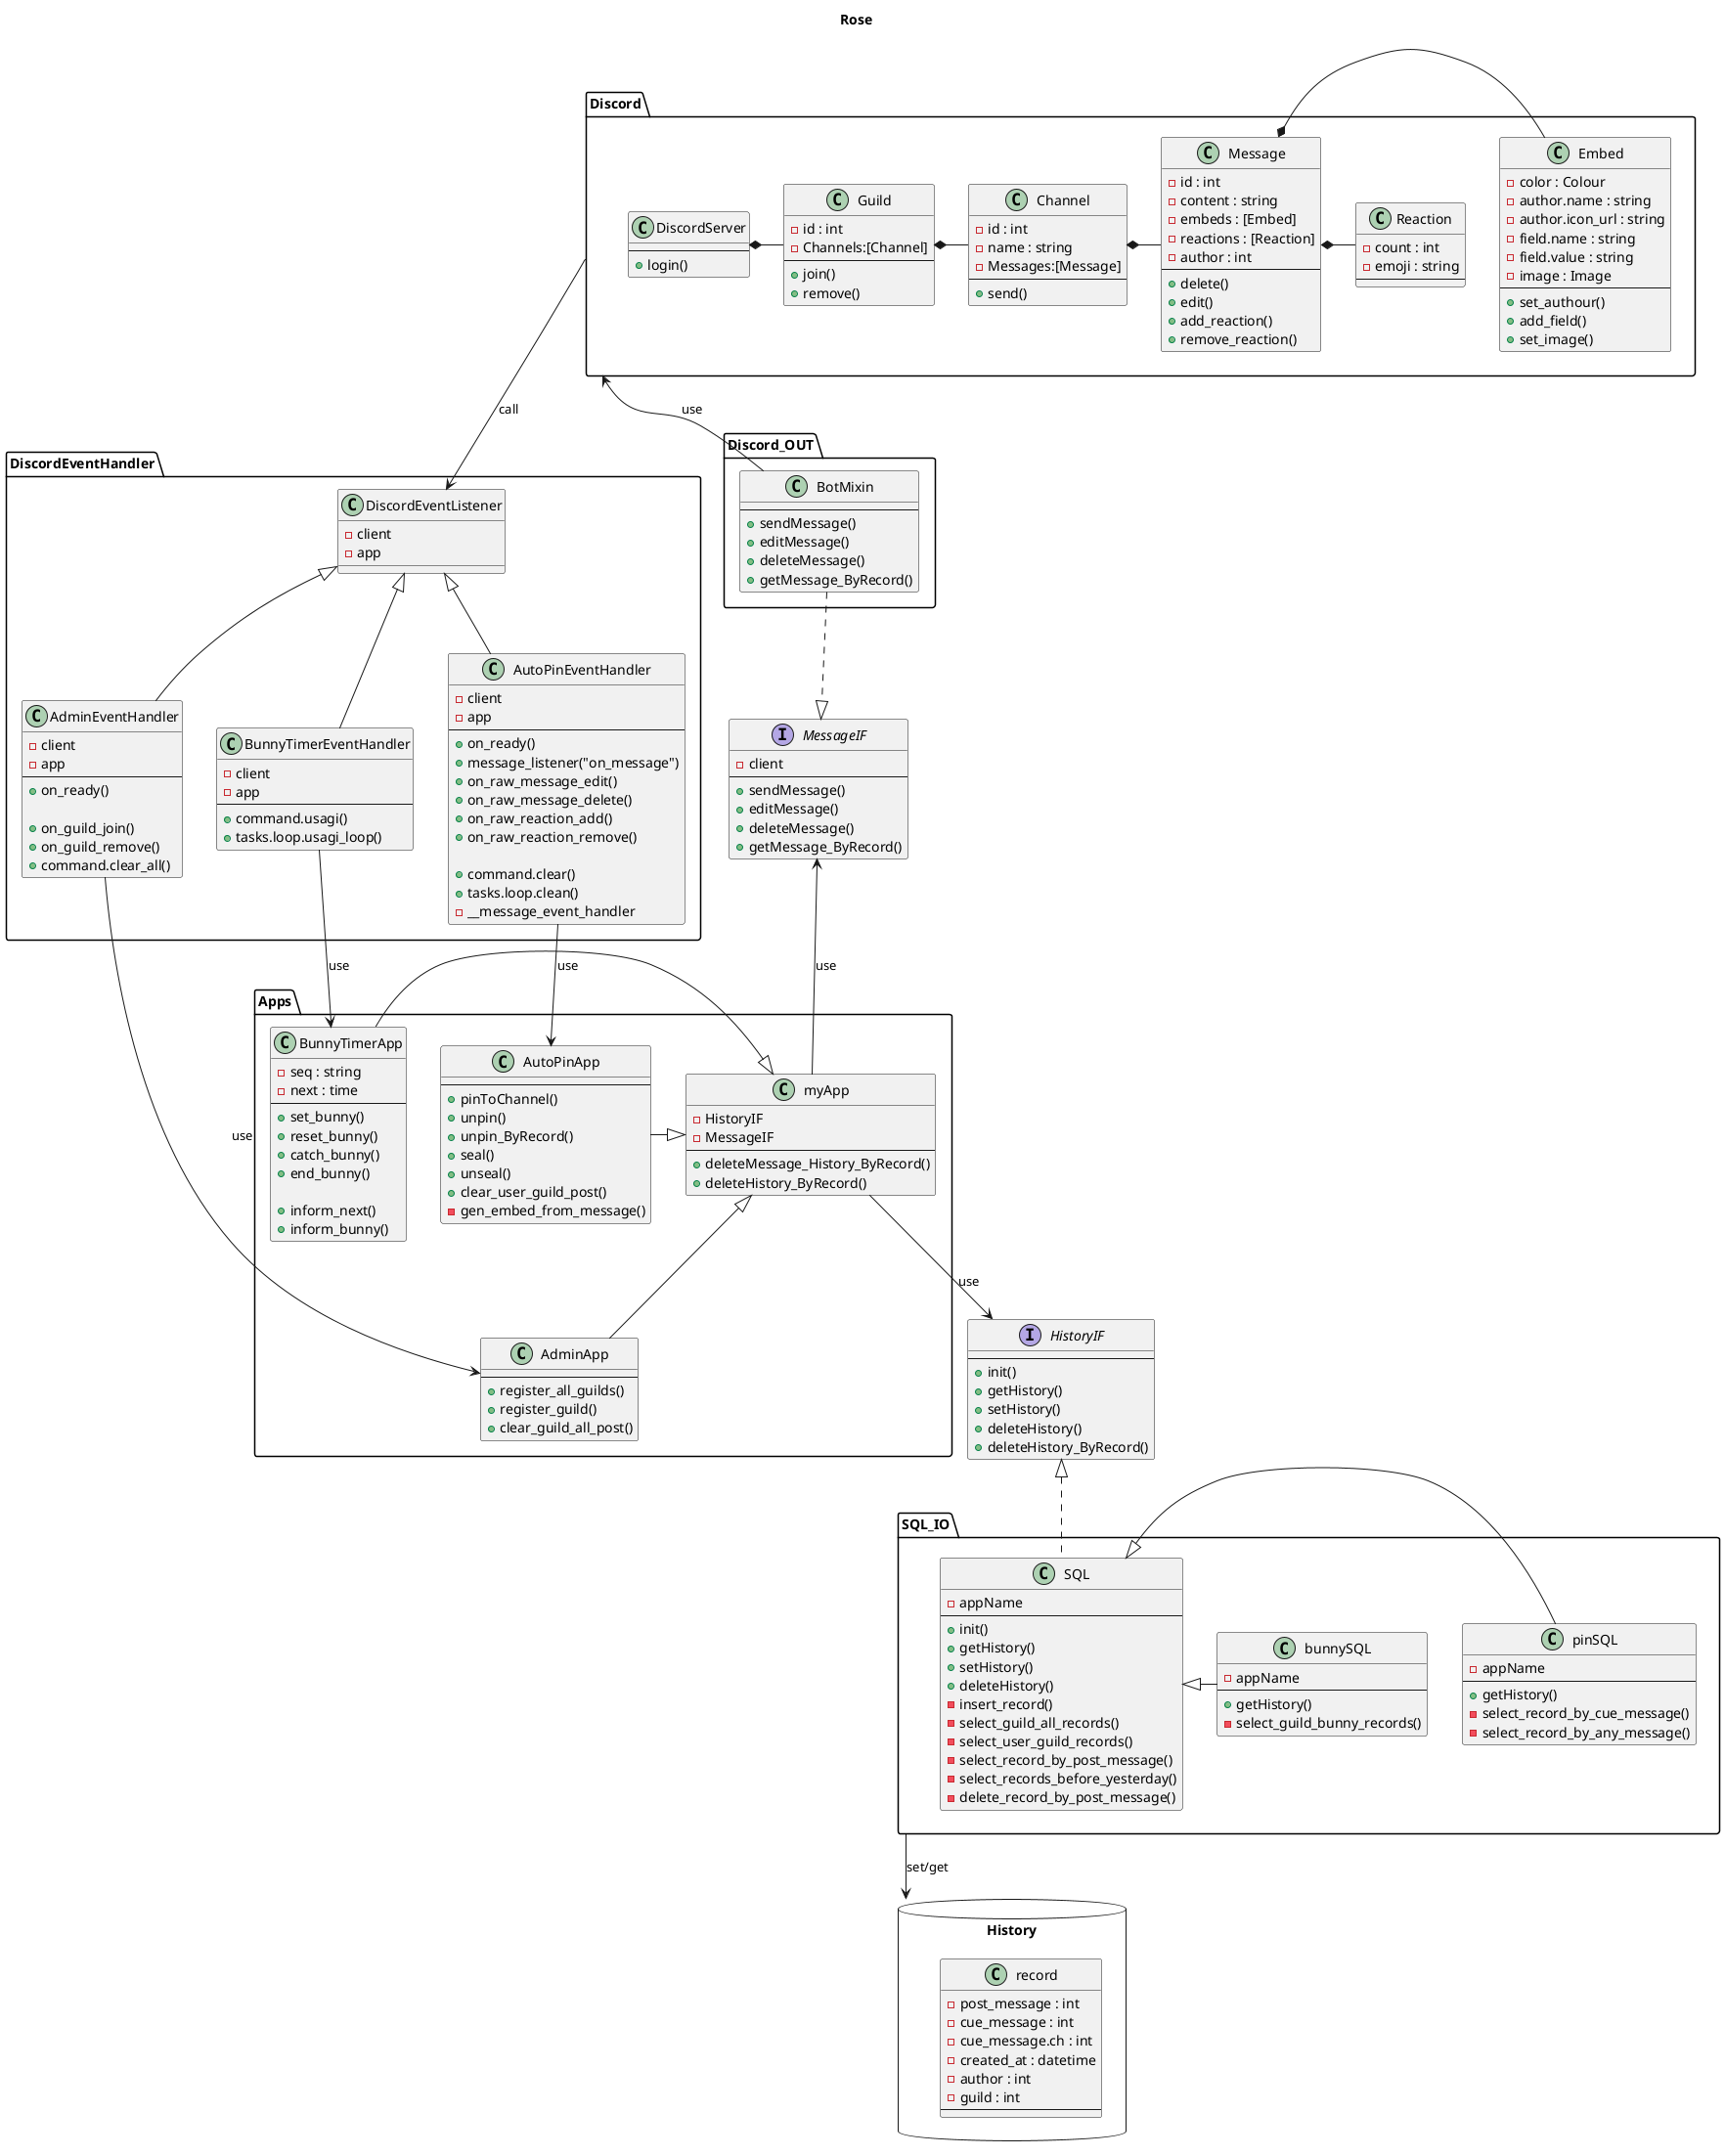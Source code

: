 @startuml class
title Rose
package Discord{
    class DiscordServer{
        ---
        + login()
    }

    class Guild{
        - id : int
        - Channels:[Channel]
        ---
        + join()
        + remove()
    }

    class Channel{
        - id : int
        - name : string
        - Messages:[Message]
        ---
        + send()
    }

    class Message{
        - id : int
        - content : string
        - embeds : [Embed]
        - reactions : [Reaction]
        - author : int
        ---
        + delete()
        + edit()
        + add_reaction()
        + remove_reaction()
    }

    class Embed{
        - color : Colour
        - author.name : string
        - author.icon_url : string
        - field.name : string
        - field.value : string
        - image : Image
        ---
        + set_authour()
        + add_field()
        + set_image()
    }

    class Reaction{
        - count : int
        - emoji : string
        ---
    }
}

package Discord_OUT{
    class BotMixin{
        ---
        + sendMessage()
        + editMessage()
        + deleteMessage()
        + getMessage_ByRecord()
    }
}

package DiscordEventHandler{

    class DiscordEventListener{
        - client
        - app
    }

    class AdminEventHandler{
        - client
        - app
        ---
        + on_ready()

        + on_guild_join()
        + on_guild_remove()
        + command.clear_all()
    }        
    class AutoPinEventHandler{
        - client
        - app
        ---
        + on_ready()
        + message_listener("on_message")
        + on_raw_message_edit()
        + on_raw_message_delete()
        + on_raw_reaction_add()
        + on_raw_reaction_remove()

        + command.clear()
        + tasks.loop.clean()
        - __message_event_handler
    }
    class BunnyTimerEventHandler{
        - client
        - app
        ---
        + command.usagi()
        + tasks.loop.usagi_loop()
    }
}

package Apps{
    class myApp{
        - HistoryIF
        - MessageIF
        ---
        + deleteMessage_History_ByRecord()
        + deleteHistory_ByRecord()
    }

    class AdminApp{
        ---
        + register_all_guilds()
        + register_guild()
        + clear_guild_all_post()
    }

    class AutoPinApp{
        ---
        + pinToChannel()
        + unpin()
        + unpin_ByRecord()
        + seal()
        + unseal()
        + clear_user_guild_post()
        - gen_embed_from_message()
    }

    class BunnyTimerApp{
        - seq : string
        - next : time
        ---
        + set_bunny()
        + reset_bunny()
        + catch_bunny()
        + end_bunny()

        + inform_next()
        + inform_bunny()
    }
}

package SQL_IO{
    class SQL{
        - appName
        ---
        + init()
        + getHistory()
        + setHistory()
        + deleteHistory()
        - insert_record()
        - select_guild_all_records()
        - select_user_guild_records()
        - select_record_by_post_message()
        - select_records_before_yesterday()
        - delete_record_by_post_message()
    }
    class pinSQL{
        - appName
        ---
        + getHistory()
        - select_record_by_cue_message()
        - select_record_by_any_message()
    }

    class bunnySQL{
        - appName
        ---
        + getHistory()
        - select_guild_bunny_records()
    }
}

interface MessageIF{
    - client
    ---
    + sendMessage()
    + editMessage()
    + deleteMessage()
    + getMessage_ByRecord()
}

interface HistoryIF{
    ---
    + init()
    + getHistory()
    + setHistory()
    + deleteHistory()
    + deleteHistory_ByRecord()
}

package History <<database>>{
    class record{
        - post_message : int
        - cue_message : int
        - cue_message.ch : int
        - created_at : datetime
        - author : int
        - guild : int
        ---
    }
}


'---Relations-------------------------

'Type	        Symbol
'Extension	    <|--	
'Composition	*--	
'Aggregation	o--	

''''''''''''''''''''''''''''
' relation internal package
''''''''''''''''''''''''''''
' relation in package Discord
DiscordServer   *-      Guild
Guild           *-      Channel
Channel         *-      Message
Message         *-      Embed
Message         *-      Reaction

' relation in package DiscordEventHandler
DiscordEventListener     <|--    AdminEventHandler
DiscordEventListener     <|--    AutoPinEventHandler
DiscordEventListener     <|--    BunnyTimerEventHandler


' relation in package Apps
myApp           <|--    AdminApp
myApp           <|-    AutoPinApp
myApp           <|-    BunnyTimerApp

' relation in package SQL_IO
SQL            <|-     pinSQL
SQL            <|-     bunnySQL


''''''''''''''''''''''''''''
' relation over package
''''''''''''''''''''''''''''
' relation btw. Discord and DiscordEventHandler
Discord         <--     BotMixin : use
Discord         -->     DiscordEventListener : call


' relation btw. DiscordEventHandler and Apps
AdminEventHandler        -->    AdminApp : use
AutoPinEventHandler      -->    AutoPinApp : use
BunnyTimerEventHandler   -->    BunnyTimerApp : use

' relation btw. SQL_IO and database
SQL_IO          -->     History : set/get

''''''''''''''''''''''''''''
' relation Interfaces
''''''''''''''''''''''''''''
' HistoryIF
HistoryIF       <|..    SQL
myApp           -->     HistoryIF : use

' MessageIF
BotMixin        ..|>    MessageIF

MessageIF       <--     myApp : use


@enduml